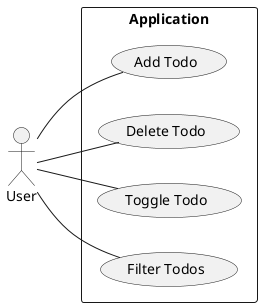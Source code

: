 @startuml

left to right direction
skinparam PackageStyle rectangle

actor User as u

rectangle Application {
    u -- (Add Todo)
    u -- (Delete Todo)
    u -- (Toggle Todo)
    u -- (Filter Todos)
}

@enduml
